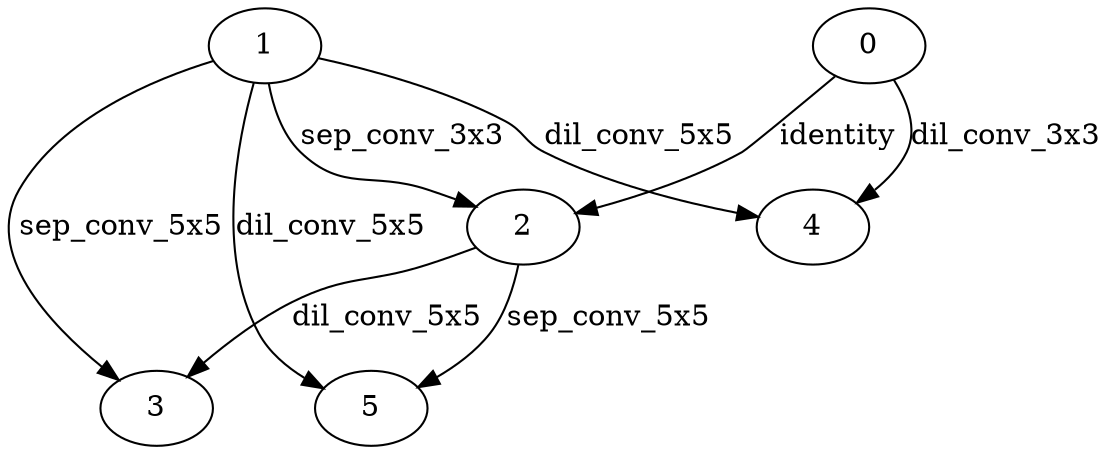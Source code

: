 digraph normal_cell_12 {
	1 -> 2 [label=sep_conv_3x3]
	0 -> 2 [label=identity]
	1 -> 3 [label=sep_conv_5x5]
	2 -> 3 [label=dil_conv_5x5]
	0 -> 4 [label=dil_conv_3x3]
	1 -> 4 [label=dil_conv_5x5]
	1 -> 5 [label=dil_conv_5x5]
	2 -> 5 [label=sep_conv_5x5]
}
